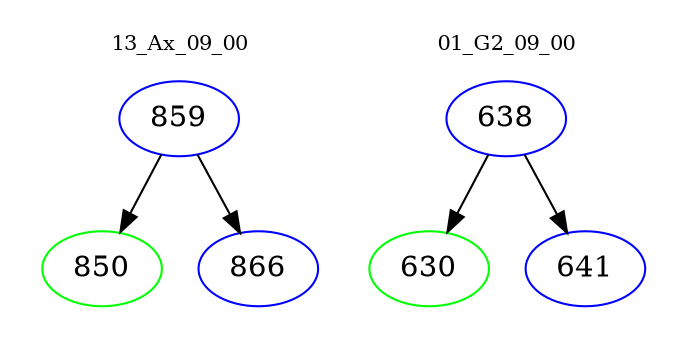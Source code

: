 digraph{
subgraph cluster_0 {
color = white
label = "13_Ax_09_00";
fontsize=10;
T0_859 [label="859", color="blue"]
T0_859 -> T0_850 [color="black"]
T0_850 [label="850", color="green"]
T0_859 -> T0_866 [color="black"]
T0_866 [label="866", color="blue"]
}
subgraph cluster_1 {
color = white
label = "01_G2_09_00";
fontsize=10;
T1_638 [label="638", color="blue"]
T1_638 -> T1_630 [color="black"]
T1_630 [label="630", color="green"]
T1_638 -> T1_641 [color="black"]
T1_641 [label="641", color="blue"]
}
}
